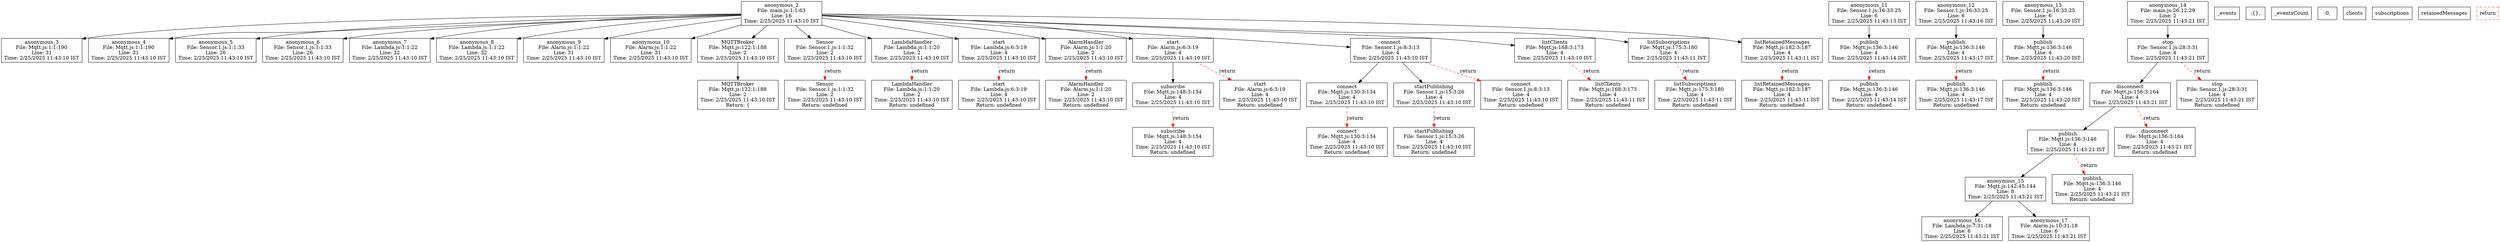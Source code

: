 digraph FunctionCalls {
    node [shape=box];
    edge [color=black];
    "anonymous_2
File: main.js:1:1:63
Line: 16
Time: 2/25/2025 11:43:10 IST" -> "anonymous_3
File: Mqtt.js:1:1:190
Line: 31
Time: 2/25/2025 11:43:10 IST";
    "anonymous_2
File: main.js:1:1:63
Line: 16
Time: 2/25/2025 11:43:10 IST" -> "anonymous_4
File: Mqtt.js:1:1:190
Line: 31
Time: 2/25/2025 11:43:10 IST";
    "anonymous_2
File: main.js:1:1:63
Line: 16
Time: 2/25/2025 11:43:10 IST" -> "anonymous_5
File: Sensor.1.js:1:1:33
Line: 26
Time: 2/25/2025 11:43:10 IST";
    "anonymous_2
File: main.js:1:1:63
Line: 16
Time: 2/25/2025 11:43:10 IST" -> "anonymous_6
File: Sensor.1.js:1:1:33
Line: 26
Time: 2/25/2025 11:43:10 IST";
    "anonymous_2
File: main.js:1:1:63
Line: 16
Time: 2/25/2025 11:43:10 IST" -> "anonymous_7
File: Lambda.js:1:1:22
Line: 32
Time: 2/25/2025 11:43:10 IST";
    "anonymous_2
File: main.js:1:1:63
Line: 16
Time: 2/25/2025 11:43:10 IST" -> "anonymous_8
File: Lambda.js:1:1:22
Line: 32
Time: 2/25/2025 11:43:10 IST";
    "anonymous_2
File: main.js:1:1:63
Line: 16
Time: 2/25/2025 11:43:10 IST" -> "anonymous_9
File: Alarm.js:1:1:22
Line: 31
Time: 2/25/2025 11:43:10 IST";
    "anonymous_2
File: main.js:1:1:63
Line: 16
Time: 2/25/2025 11:43:10 IST" -> "anonymous_10
File: Alarm.js:1:1:22
Line: 31
Time: 2/25/2025 11:43:10 IST";
    "anonymous_2
File: main.js:1:1:63
Line: 16
Time: 2/25/2025 11:43:10 IST" -> "MQTTBroker
File: Mqtt.js:122:1:188
Line: 2
Time: 2/25/2025 11:43:10 IST";
    "anonymous_2
File: main.js:1:1:63
Line: 16
Time: 2/25/2025 11:43:10 IST" -> "Sensor
File: Sensor.1.js:1:1:32
Line: 2
Time: 2/25/2025 11:43:10 IST";
    "anonymous_2
File: main.js:1:1:63
Line: 16
Time: 2/25/2025 11:43:10 IST" -> "LambdaHandler
File: Lambda.js:1:1:20
Line: 2
Time: 2/25/2025 11:43:10 IST";
    "anonymous_2
File: main.js:1:1:63
Line: 16
Time: 2/25/2025 11:43:10 IST" -> "start
File: Lambda.js:6:3:19
Line: 4
Time: 2/25/2025 11:43:10 IST";
    "anonymous_2
File: main.js:1:1:63
Line: 16
Time: 2/25/2025 11:43:10 IST" -> "AlarmHandler
File: Alarm.js:1:1:20
Line: 2
Time: 2/25/2025 11:43:10 IST";
    "anonymous_2
File: main.js:1:1:63
Line: 16
Time: 2/25/2025 11:43:10 IST" -> "start
File: Alarm.js:6:3:19
Line: 4
Time: 2/25/2025 11:43:10 IST";
    "start
File: Alarm.js:6:3:19
Line: 4
Time: 2/25/2025 11:43:10 IST" -> "subscribe
File: Mqtt.js:148:3:154
Line: 4
Time: 2/25/2025 11:43:10 IST";
    "anonymous_2
File: main.js:1:1:63
Line: 16
Time: 2/25/2025 11:43:10 IST" -> "connect
File: Sensor.1.js:8:3:13
Line: 4
Time: 2/25/2025 11:43:10 IST";
    "connect
File: Sensor.1.js:8:3:13
Line: 4
Time: 2/25/2025 11:43:10 IST" -> "connect
File: Mqtt.js:130:3:134
Line: 4
Time: 2/25/2025 11:43:10 IST";
    "connect
File: Sensor.1.js:8:3:13
Line: 4
Time: 2/25/2025 11:43:10 IST" -> "startPublishing
File: Sensor.1.js:15:3:26
Line: 4
Time: 2/25/2025 11:43:10 IST";
    "anonymous_2
File: main.js:1:1:63
Line: 16
Time: 2/25/2025 11:43:10 IST" -> "listClients
File: Mqtt.js:168:3:173
Line: 4
Time: 2/25/2025 11:43:10 IST";
    "anonymous_2
File: main.js:1:1:63
Line: 16
Time: 2/25/2025 11:43:10 IST" -> "listSubscriptions
File: Mqtt.js:175:3:180
Line: 4
Time: 2/25/2025 11:43:11 IST";
    "anonymous_2
File: main.js:1:1:63
Line: 16
Time: 2/25/2025 11:43:10 IST" -> "listRetainedMessages
File: Mqtt.js:182:3:187
Line: 4
Time: 2/25/2025 11:43:11 IST";
    "anonymous_11
File: Sensor.1.js:16:33:25
Line: 6
Time: 2/25/2025 11:43:13 IST" -> "publish
File: Mqtt.js:136:3:146
Line: 4
Time: 2/25/2025 11:43:14 IST";
    "anonymous_12
File: Sensor.1.js:16:33:25
Line: 6
Time: 2/25/2025 11:43:16 IST" -> "publish
File: Mqtt.js:136:3:146
Line: 4
Time: 2/25/2025 11:43:17 IST";
    "anonymous_13
File: Sensor.1.js:16:33:25
Line: 6
Time: 2/25/2025 11:43:20 IST" -> "publish
File: Mqtt.js:136:3:146
Line: 4
Time: 2/25/2025 11:43:20 IST";
    "anonymous_14
File: main.js:26:12:29
Line: 2
Time: 2/25/2025 11:43:21 IST" -> "stop
File: Sensor.1.js:28:3:31
Line: 4
Time: 2/25/2025 11:43:21 IST";
    "stop
File: Sensor.1.js:28:3:31
Line: 4
Time: 2/25/2025 11:43:21 IST" -> "disconnect
File: Mqtt.js:156:3:164
Line: 4
Time: 2/25/2025 11:43:21 IST";
    "disconnect
File: Mqtt.js:156:3:164
Line: 4
Time: 2/25/2025 11:43:21 IST" -> "publish
File: Mqtt.js:136:3:146
Line: 4
Time: 2/25/2025 11:43:21 IST";
    "publish
File: Mqtt.js:136:3:146
Line: 4
Time: 2/25/2025 11:43:21 IST" -> "anonymous_15
File: Mqtt.js:142:45:144
Line: 8
Time: 2/25/2025 11:43:21 IST";
    "anonymous_15
File: Mqtt.js:142:45:144
Line: 8
Time: 2/25/2025 11:43:21 IST" -> "anonymous_16
File: Lambda.js:7:31:18
Line: 6
Time: 2/25/2025 11:43:21 IST";
    "anonymous_15
File: Mqtt.js:142:45:144
Line: 8
Time: 2/25/2025 11:43:21 IST" -> "anonymous_17
File: Alarm.js:10:31:18
Line: 6
Time: 2/25/2025 11:43:21 IST";
    "MQTTBroker
File: Mqtt.js:122:1:188
Line: 2
Time: 2/25/2025 11:43:10 IST" -> "MQTTBroker
File: Mqtt.js:122:1:188
Line: 2
Time: 2/25/2025 11:43:10 IST
Return: {"_events":{},"_eventsCount":0,"clients":{},"subscriptions":{},"retainedMessages":{}}" [label="return", style=dashed, color=red];
    "Sensor
File: Sensor.1.js:1:1:32
Line: 2
Time: 2/25/2025 11:43:10 IST" -> "Sensor
File: Sensor.1.js:1:1:32
Line: 2
Time: 2/25/2025 11:43:10 IST
Return: undefined" [label="return", style=dashed, color=red];
    "LambdaHandler
File: Lambda.js:1:1:20
Line: 2
Time: 2/25/2025 11:43:10 IST" -> "LambdaHandler
File: Lambda.js:1:1:20
Line: 2
Time: 2/25/2025 11:43:10 IST
Return: undefined" [label="return", style=dashed, color=red];
    "start
File: Lambda.js:6:3:19
Line: 4
Time: 2/25/2025 11:43:10 IST" -> "start
File: Lambda.js:6:3:19
Line: 4
Time: 2/25/2025 11:43:10 IST
Return: undefined" [label="return", style=dashed, color=red];
    "AlarmHandler
File: Alarm.js:1:1:20
Line: 2
Time: 2/25/2025 11:43:10 IST" -> "AlarmHandler
File: Alarm.js:1:1:20
Line: 2
Time: 2/25/2025 11:43:10 IST
Return: undefined" [label="return", style=dashed, color=red];
    "subscribe
File: Mqtt.js:148:3:154
Line: 4
Time: 2/25/2025 11:43:10 IST" -> "subscribe
File: Mqtt.js:148:3:154
Line: 4
Time: 2/25/2025 11:43:10 IST
Return: undefined" [label="return", style=dashed, color=red];
    "start
File: Alarm.js:6:3:19
Line: 4
Time: 2/25/2025 11:43:10 IST" -> "start
File: Alarm.js:6:3:19
Line: 4
Time: 2/25/2025 11:43:10 IST
Return: undefined" [label="return", style=dashed, color=red];
    "connect
File: Mqtt.js:130:3:134
Line: 4
Time: 2/25/2025 11:43:10 IST" -> "connect
File: Mqtt.js:130:3:134
Line: 4
Time: 2/25/2025 11:43:10 IST
Return: undefined" [label="return", style=dashed, color=red];
    "startPublishing
File: Sensor.1.js:15:3:26
Line: 4
Time: 2/25/2025 11:43:10 IST" -> "startPublishing
File: Sensor.1.js:15:3:26
Line: 4
Time: 2/25/2025 11:43:10 IST
Return: undefined" [label="return", style=dashed, color=red];
    "connect
File: Sensor.1.js:8:3:13
Line: 4
Time: 2/25/2025 11:43:10 IST" -> "connect
File: Sensor.1.js:8:3:13
Line: 4
Time: 2/25/2025 11:43:10 IST
Return: undefined" [label="return", style=dashed, color=red];
    "listClients
File: Mqtt.js:168:3:173
Line: 4
Time: 2/25/2025 11:43:10 IST" -> "listClients
File: Mqtt.js:168:3:173
Line: 4
Time: 2/25/2025 11:43:11 IST
Return: undefined" [label="return", style=dashed, color=red];
    "listSubscriptions
File: Mqtt.js:175:3:180
Line: 4
Time: 2/25/2025 11:43:11 IST" -> "listSubscriptions
File: Mqtt.js:175:3:180
Line: 4
Time: 2/25/2025 11:43:11 IST
Return: undefined" [label="return", style=dashed, color=red];
    "listRetainedMessages
File: Mqtt.js:182:3:187
Line: 4
Time: 2/25/2025 11:43:11 IST" -> "listRetainedMessages
File: Mqtt.js:182:3:187
Line: 4
Time: 2/25/2025 11:43:11 IST
Return: undefined" [label="return", style=dashed, color=red];
    "publish
File: Mqtt.js:136:3:146
Line: 4
Time: 2/25/2025 11:43:14 IST" -> "publish
File: Mqtt.js:136:3:146
Line: 4
Time: 2/25/2025 11:43:14 IST
Return: undefined" [label="return", style=dashed, color=red];
    "publish
File: Mqtt.js:136:3:146
Line: 4
Time: 2/25/2025 11:43:17 IST" -> "publish
File: Mqtt.js:136:3:146
Line: 4
Time: 2/25/2025 11:43:17 IST
Return: undefined" [label="return", style=dashed, color=red];
    "publish
File: Mqtt.js:136:3:146
Line: 4
Time: 2/25/2025 11:43:20 IST" -> "publish
File: Mqtt.js:136:3:146
Line: 4
Time: 2/25/2025 11:43:20 IST
Return: undefined" [label="return", style=dashed, color=red];
    "publish
File: Mqtt.js:136:3:146
Line: 4
Time: 2/25/2025 11:43:21 IST" -> "publish
File: Mqtt.js:136:3:146
Line: 4
Time: 2/25/2025 11:43:21 IST
Return: undefined" [label="return", style=dashed, color=red];
    "disconnect
File: Mqtt.js:156:3:164
Line: 4
Time: 2/25/2025 11:43:21 IST" -> "disconnect
File: Mqtt.js:156:3:164
Line: 4
Time: 2/25/2025 11:43:21 IST
Return: undefined" [label="return", style=dashed, color=red];
    "stop
File: Sensor.1.js:28:3:31
Line: 4
Time: 2/25/2025 11:43:21 IST" -> "stop
File: Sensor.1.js:28:3:31
Line: 4
Time: 2/25/2025 11:43:21 IST
Return: undefined" [label="return", style=dashed, color=red];
}
